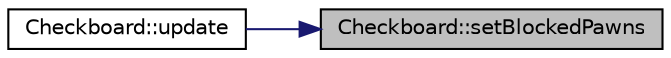 digraph "Checkboard::setBlockedPawns"
{
 // LATEX_PDF_SIZE
  bgcolor="transparent";
  edge [fontname="Helvetica",fontsize="10",labelfontname="Helvetica",labelfontsize="10"];
  node [fontname="Helvetica",fontsize="10",shape=record];
  rankdir="RL";
  Node1 [label="Checkboard::setBlockedPawns",height=0.2,width=0.4,color="black", fillcolor="grey75", style="filled", fontcolor="black",tooltip=" "];
  Node1 -> Node2 [dir="back",color="midnightblue",fontsize="10",style="solid",fontname="Helvetica"];
  Node2 [label="Checkboard::update",height=0.2,width=0.4,color="black",URL="$d7/d22/classCheckboard.html#ae3ee1a3a146ad9dabc0199212e12fe6e",tooltip=" "];
}
